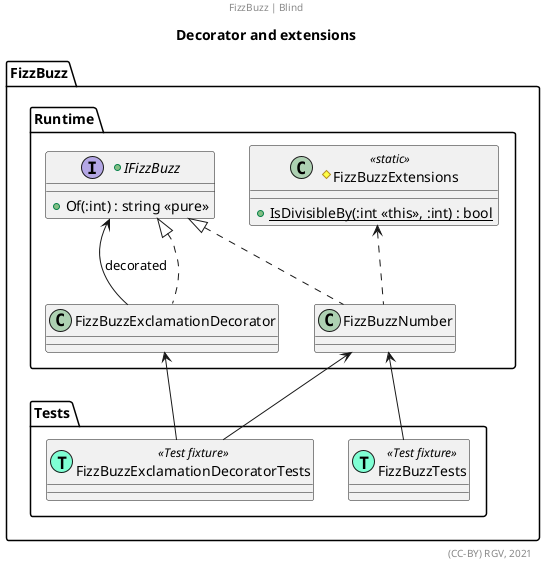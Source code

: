 @startuml
title Decorator and extensions
center header FizzBuzz | Blind
'''''''''''''
allowmixing
'''''''''''''

namespace FizzBuzz.Runtime{
    
    #class FizzBuzzExtensions <<static>> {
        +{static}IsDivisibleBy(:int <<this>>, :int) : bool
    }
    
    +interface IFizzBuzz{
        +Of(:int) : string <<pure>>
    }
    
    class FizzBuzzNumber
    class FizzBuzzExclamationDecorator
    
    IFizzBuzz <|.. FizzBuzzNumber
    IFizzBuzz <|.. FizzBuzzExclamationDecorator
    
    FizzBuzzNumber .u.> FizzBuzzExtensions
    FizzBuzzExclamationDecorator -u-> IFizzBuzz : decorated
}

namespace FizzBuzz.Tests{
    
    class FizzBuzzTests <<(T, aquamarine) Test fixture>>
    class FizzBuzzExclamationDecoratorTests <<(T, aquamarine) Test fixture>>

    FizzBuzzTests -u-> FizzBuzz.Runtime.FizzBuzzNumber
    
    FizzBuzzExclamationDecoratorTests -u-> FizzBuzz.Runtime.FizzBuzzNumber
    FizzBuzzExclamationDecoratorTests -u-> FizzBuzz.Runtime.FizzBuzzExclamationDecorator
}


'''''''''''''
'''''''''''''
right footer (CC-BY) RGV, 2021
@enduml